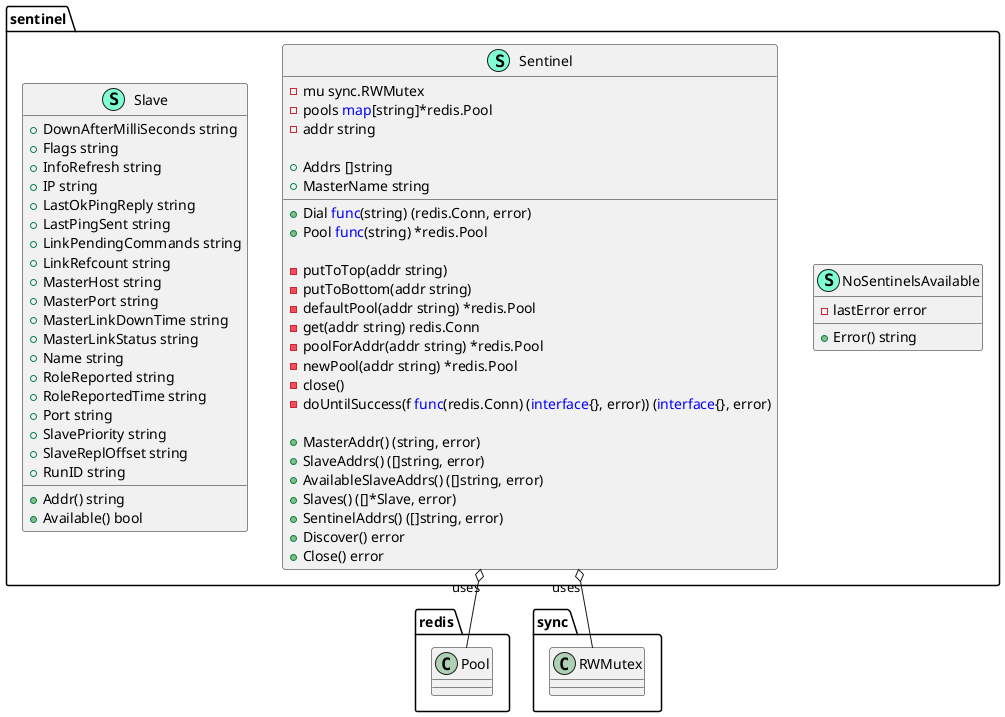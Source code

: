 @startuml
namespace sentinel {
    class NoSentinelsAvailable << (S,Aquamarine) >> {
        - lastError error

        + Error() string

    }
    class Sentinel << (S,Aquamarine) >> {
        - mu sync.RWMutex
        - pools <font color=blue>map</font>[string]*redis.Pool
        - addr string

        + Addrs []string
        + MasterName string
        + Dial <font color=blue>func</font>(string) (redis.Conn, error)
        + Pool <font color=blue>func</font>(string) *redis.Pool

        - putToTop(addr string) 
        - putToBottom(addr string) 
        - defaultPool(addr string) *redis.Pool
        - get(addr string) redis.Conn
        - poolForAddr(addr string) *redis.Pool
        - newPool(addr string) *redis.Pool
        - close() 
        - doUntilSuccess(f <font color=blue>func</font>(redis.Conn) (<font color=blue>interface</font>{}, error)) (<font color=blue>interface</font>{}, error)

        + MasterAddr() (string, error)
        + SlaveAddrs() ([]string, error)
        + AvailableSlaveAddrs() ([]string, error)
        + Slaves() ([]*Slave, error)
        + SentinelAddrs() ([]string, error)
        + Discover() error
        + Close() error

    }
    class Slave << (S,Aquamarine) >> {
        + DownAfterMilliSeconds string
        + Flags string
        + InfoRefresh string
        + IP string
        + LastOkPingReply string
        + LastPingSent string
        + LinkPendingCommands string
        + LinkRefcount string
        + MasterHost string
        + MasterPort string
        + MasterLinkDownTime string
        + MasterLinkStatus string
        + Name string
        + RoleReported string
        + RoleReportedTime string
        + Port string
        + SlavePriority string
        + SlaveReplOffset string
        + RunID string

        + Addr() string
        + Available() bool

    }
}


"sentinel.Sentinel""uses" o-- "redis.Pool"
"sentinel.Sentinel""uses" o-- "sync.RWMutex"

@enduml

